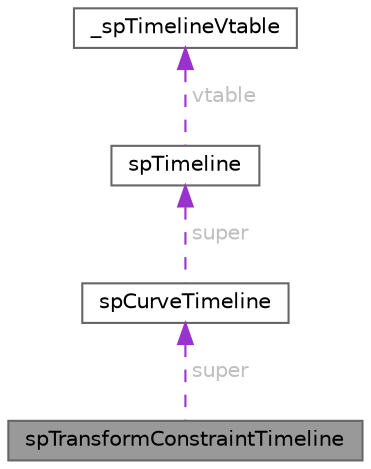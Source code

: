 digraph "spTransformConstraintTimeline"
{
 // LATEX_PDF_SIZE
  bgcolor="transparent";
  edge [fontname=Helvetica,fontsize=10,labelfontname=Helvetica,labelfontsize=10];
  node [fontname=Helvetica,fontsize=10,shape=box,height=0.2,width=0.4];
  Node1 [id="Node000001",label="spTransformConstraintTimeline",height=0.2,width=0.4,color="gray40", fillcolor="grey60", style="filled", fontcolor="black",tooltip=" "];
  Node2 -> Node1 [id="edge1_Node000001_Node000002",dir="back",color="darkorchid3",style="dashed",tooltip=" ",label=" super",fontcolor="grey" ];
  Node2 [id="Node000002",label="spCurveTimeline",height=0.2,width=0.4,color="gray40", fillcolor="white", style="filled",URL="$structsp_curve_timeline.html",tooltip=" "];
  Node3 -> Node2 [id="edge2_Node000002_Node000003",dir="back",color="darkorchid3",style="dashed",tooltip=" ",label=" super",fontcolor="grey" ];
  Node3 [id="Node000003",label="spTimeline",height=0.2,width=0.4,color="gray40", fillcolor="white", style="filled",URL="$structsp_timeline.html",tooltip=" "];
  Node4 -> Node3 [id="edge3_Node000003_Node000004",dir="back",color="darkorchid3",style="dashed",tooltip=" ",label=" vtable",fontcolor="grey" ];
  Node4 [id="Node000004",label="_spTimelineVtable",height=0.2,width=0.4,color="gray40", fillcolor="white", style="filled",URL="$struct__sp_timeline_vtable.html",tooltip=" "];
}
